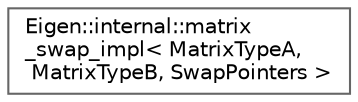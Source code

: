 digraph "Graphical Class Hierarchy"
{
 // LATEX_PDF_SIZE
  bgcolor="transparent";
  edge [fontname=Helvetica,fontsize=10,labelfontname=Helvetica,labelfontsize=10];
  node [fontname=Helvetica,fontsize=10,shape=box,height=0.2,width=0.4];
  rankdir="LR";
  Node0 [id="Node000000",label="Eigen::internal::matrix\l_swap_impl\< MatrixTypeA,\l MatrixTypeB, SwapPointers \>",height=0.2,width=0.4,color="grey40", fillcolor="white", style="filled",URL="$structEigen_1_1internal_1_1matrix__swap__impl.html",tooltip=" "];
}
